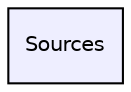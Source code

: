 digraph "C:/Users/MiklPikl/workspace.kds/FRDM/Sources" {
  compound=true
  node [ fontsize="10", fontname="Helvetica"];
  edge [ labelfontsize="10", labelfontname="Helvetica"];
  dir_937900b87e0c7a5fa01190c395fb83f7 [shape=box, label="Sources", style="filled", fillcolor="#eeeeff", pencolor="black", URL="dir_937900b87e0c7a5fa01190c395fb83f7.html"];
}
